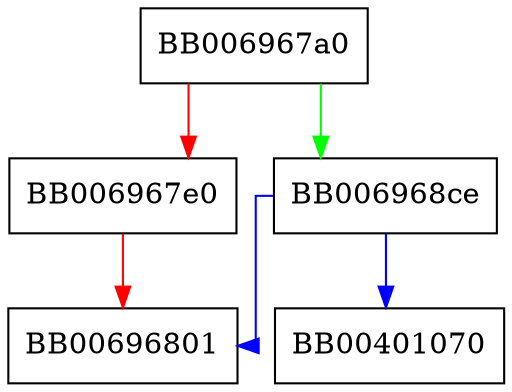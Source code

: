 digraph aesni_cbc_hmac_sha256_set_mac_key {
  node [shape="box"];
  graph [splines=ortho];
  BB006967a0 -> BB006968ce [color="green"];
  BB006967a0 -> BB006967e0 [color="red"];
  BB006967e0 -> BB00696801 [color="red"];
  BB006968ce -> BB00401070 [color="blue"];
  BB006968ce -> BB00696801 [color="blue"];
}